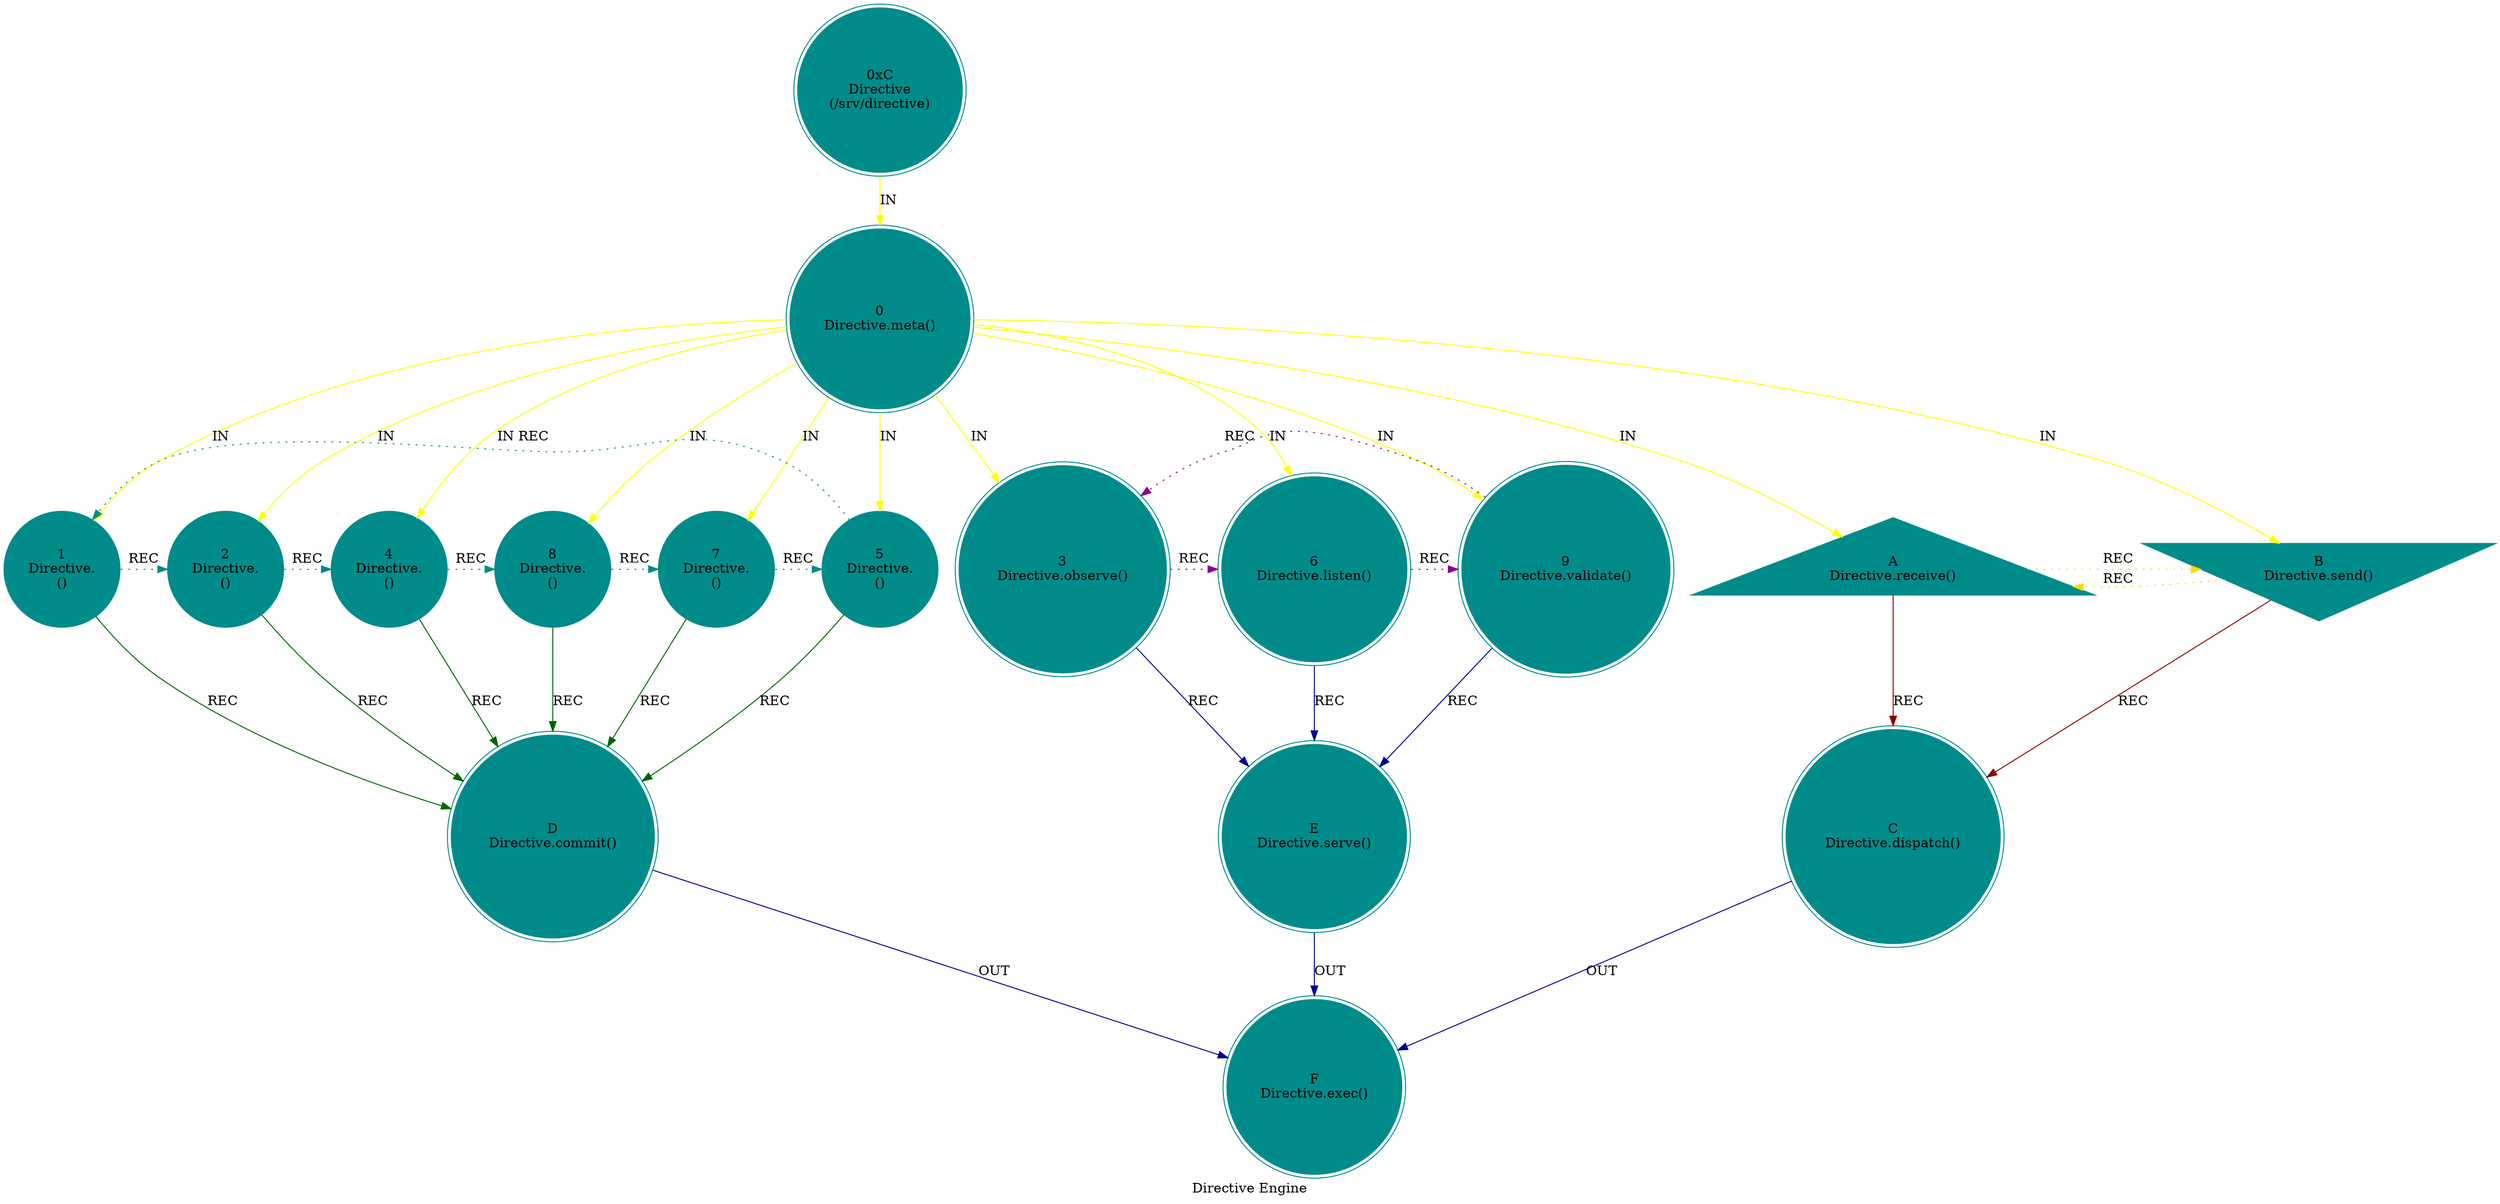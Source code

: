 digraph G {
    label = "Directive Engine";
    style = filled;
    color = red;
    comment = "";
    node [shape = circle; style = filled; color = darkcyan;];
    
    spark_c_mythos_t [label = "0xC\nDirective\n(/srv/directive)";shape = doublecircle;];
    
    // The Sacred 3-6-9 (Boundary of Perception).
    // "If you knew the magnificence of 3, 6, and 9, you would have a key to the universe." — Tesla.
    // The 1-2-4-8-7-5 Vortex (Boundary of Comprehension).
    // r0::meta();r1,r2,r4,r8,r7,r5;r3,r6,r;ra::receive(),rb::send(),rc::dispatch(),rd::commit(),re::serve(),rf::exec() 
    spark_0_directive_t [label = "0\nDirective.meta()";shape = doublecircle;comment = "";];
    spark_1_directive_t [label = "1\nDirective.\n()";shape = circle;comment = "";];
    spark_2_directive_t [label = "2\nDirective.\n()";shape = circle;comment = "";];
    spark_4_directive_t [label = "4\nDirective.\n()";shape = circle;comment = "";];
    spark_8_directive_t [label = "8\nDirective.\n()";shape = circle;comment = "";];
    spark_7_directive_t [label = "7\nDirective.\n()";shape = circle;comment = "";];
    spark_5_directive_t [label = "5\nDirective.\n()";shape = circle;comment = "";];
    spark_3_directive_t [label = "3\nDirective.observe()";shape = doublecircle;comment = "";];
    spark_6_directive_t [label = "6\nDirective.listen()";shape = doublecircle;comment = "";];
    spark_9_directive_t [label = "9\nDirective.validate()";shape = doublecircle;comment = "";];
    spark_a_directive_t [label = "A\nDirective.receive()";shape = triangle;comment = "";];
    spark_b_directive_t [label = "B\nDirective.send()";shape = invtriangle;comment = "";];
    spark_c_directive_t [label = "C\nDirective.dispatch()";shape = doublecircle;comment = "";];
    spark_d_directive_t [label = "D\nDirective.commit()";shape = doublecircle;comment = "";];
    spark_e_directive_t [label = "E\nDirective.serve()";shape = doublecircle;comment = "`/srv/directive`";];
    spark_f_directive_t [label = "F\nDirective.exec()";shape = doublecircle;comment = "";];
    
    // IN = Input
    // OUT = Output
    // REC = Recursion
    spark_c_mythos_t -> spark_0_directive_t -> {spark_a_directive_t spark_b_directive_t spark_1_directive_t spark_2_directive_t spark_3_directive_t spark_4_directive_t spark_5_directive_t spark_6_directive_t spark_7_directive_t spark_8_directive_t spark_9_directive_t} [label = "IN"; color = yellow; comment = "";];
    
    {spark_a_directive_t spark_b_directive_t} -> spark_c_directive_t [label = "REC"; color = darkred; comment = "";];
    {spark_1_directive_t spark_2_directive_t spark_4_directive_t spark_8_directive_t spark_7_directive_t spark_5_directive_t} -> spark_d_directive_t [label = "REC"; color = darkgreen; comment = "";];
    {spark_3_directive_t spark_6_directive_t spark_9_directive_t} -> spark_e_directive_t [label = "REC"; color = darkblue; comment = "";];
    
    spark_1_directive_t -> spark_2_directive_t -> spark_4_directive_t -> spark_8_directive_t -> spark_7_directive_t -> spark_5_directive_t -> spark_1_directive_t [label = "REC"; color = darkcyan; comment = ""; style = dotted; constraint = false;];
    spark_3_directive_t -> spark_6_directive_t -> spark_9_directive_t -> spark_3_directive_t [label = "REC"; color = darkmagenta; comment = ""; style = dotted; constraint = false;];
    spark_a_directive_t -> spark_b_directive_t -> spark_a_directive_t [label = "REC"; color = gold; comment = ""; style = dotted; constraint = false;];
    
    {spark_c_directive_t spark_d_directive_t spark_e_directive_t} -> spark_f_directive_t [label = "OUT"; color = darkblue; comment = "";];
}